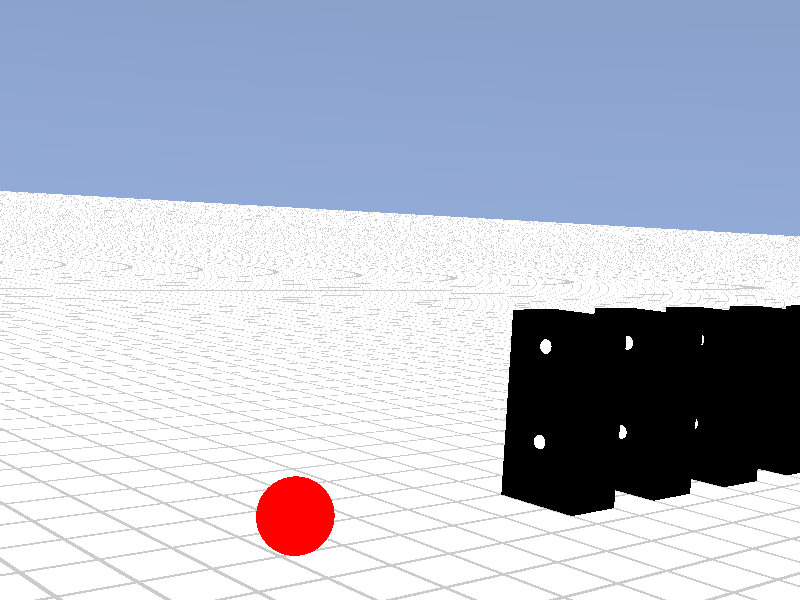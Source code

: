 #version 3.7;
global_settings {  assumed_gamma 1.0 }
#default{ finish{ ambient 0.1 diffuse 0.9 }} 
//--------------------------------------------------------------------------
#include "colors.inc"
#include "textures.inc"
#include "glass.inc"
#include "metals.inc"
#include "golds.inc"
#include "stones.inc"
#include "woods.inc"
#include "shapes.inc"
#include "shapes2.inc"
#include "functions.inc"
#include "math.inc"
#include "transforms.inc"

#declare RasterScale = 1.0;
#declare RasterHalfLine  = 0.035;  
#declare RasterHalfLineZ = 0.035; 
//-------------------------------------------------------------------------
#macro Raster(RScale, HLine) 
       pigment{ gradient x scale RScale
                color_map{[0.000   color rgbt<1,1,1,0>*0.6]
                          [0+HLine color rgbt<1,1,1,0>*0.6]
                          [0+HLine color rgbt<1,1,1,1>]
                          [1-HLine color rgbt<1,1,1,1>]
                          [1-HLine color rgbt<1,1,1,0>*0.6]
                          [1.000   color rgbt<1,1,1,0>*0.6]} }
 #end   
                            
                            
#declare Jump_Start  = 0.5;
#declare Jump_Height = 7;
#if (clock < Jump_Start )
 #declare Camera_Y = 3.20;
#else
 #declare Camera_Y = 1.00
   + Jump_Height*
     0.9*(1.4-cos(4*pi*(clock-Jump_Start)));
#end 


#declare Camera_2 = camera {
                         angle 38
                         location <3,Camera_Y,-20>
                         right x*image_width/image_height
                         look_at <-3,3,5>
                         rotate<0,-360*(clock+0.1),5>
}
                            
                            
#declare figura=   box {
    <-1,0,-1>,< 0.5,3,0>
     texture { pigment{ rgb<0,0,0> }
                  finish { diffuse 0.9
                           phong 1}
                translate<25,0,-5>
                
                }
  }              
  
  
#declare esfera=   sphere{ <0,0,0>, 0.25
        texture { pigment{ rgb<1,0,0> }
                  finish { diffuse 0.9
                           phong 1}
                } 
        translate <1,0.25,-2.9>
      scale<2,2,2>
        } 
         
#declare num= sphere{ <0,0,0>, 0.25
        texture { pigment{ rgb<1,1,1> }
                  finish { diffuse 0.9
                           phong 1}
                } 
        
      scale<0.5,0.5,0.5>
        }
        
        
                     
                            
#declare domino = union {
  object { figura }
  object{num translate <-0.25,2.5,-0.95>}
  object{num translate <-0.25,1,-0.95>}
  
}



                            
camera{Camera_2}
// sun ---------------------------------------------------------------------
light_source{<1500,2500,-2500> color White}

// sky --------------------------------------------------------------- 

sky_sphere{ pigment{ gradient <0,1,0>
                     color_map{ [0   color rgb<0.24,0.34,0.56>*1.2]        
                                [0.5 color rgb<0.24,0.34,0.56>*0.4] 
                                [0.5 color rgb<0.24,0.34,0.56>*0.4] 
                                [1.0 color rgb<0.24,0.34,0.56>*1.2]          
                              }
                                     
                                     
                                     
                                     
                      rotate< 0,0, 0>  
                   
                     scale 2 }
           } 
           
          
//------------------------------------------------------------------------


//--------------------------------------------------------------------------
//---------------------------- objects in scene ----------------------------
//--------------------------------------------------------------------------

plane { <0,1,0>, 0
        texture { pigment{color White*1.1}
                  finish {ambient 0.45 diffuse 0.85}}
        texture { Raster(RasterScale,RasterHalfLine ) rotate<0,0,0> }
        texture { Raster(RasterScale,RasterHalfLineZ) rotate<0,90,0>}
        rotate<0,0,0>
      }

union{
 object{esfera
 
    translate <0, 0,4.5*clock>
 }
  
 #for (i, 0,20, 1)

   object{ domino
           translate<2,0,i*2 >
         }

 #end 

 rotate<0,0,0>
 translate<0,0,0>
}

